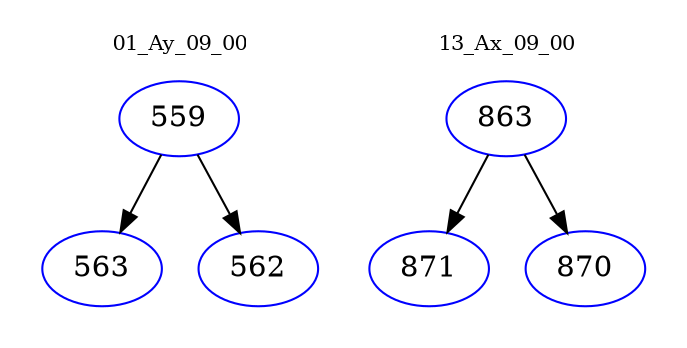 digraph{
subgraph cluster_0 {
color = white
label = "01_Ay_09_00";
fontsize=10;
T0_559 [label="559", color="blue"]
T0_559 -> T0_563 [color="black"]
T0_563 [label="563", color="blue"]
T0_559 -> T0_562 [color="black"]
T0_562 [label="562", color="blue"]
}
subgraph cluster_1 {
color = white
label = "13_Ax_09_00";
fontsize=10;
T1_863 [label="863", color="blue"]
T1_863 -> T1_871 [color="black"]
T1_871 [label="871", color="blue"]
T1_863 -> T1_870 [color="black"]
T1_870 [label="870", color="blue"]
}
}
